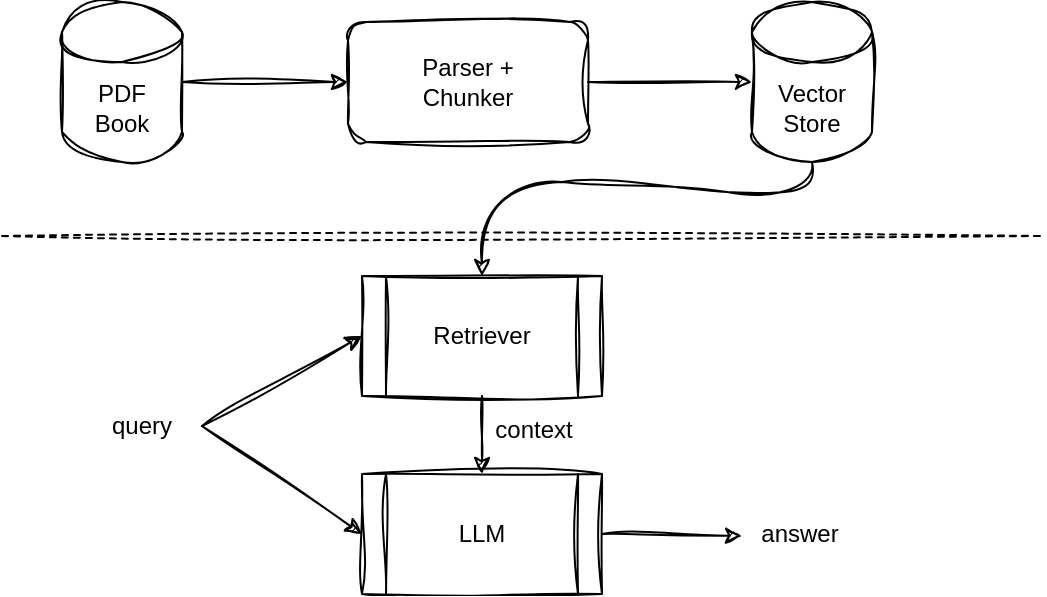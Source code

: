 <mxfile version="23.1.5" type="device">
  <diagram name="Page-1" id="J_lOFOnOOy1mHMemLY42">
    <mxGraphModel dx="634" dy="835" grid="1" gridSize="10" guides="1" tooltips="1" connect="1" arrows="1" fold="1" page="1" pageScale="1" pageWidth="850" pageHeight="1100" math="0" shadow="0">
      <root>
        <mxCell id="0" />
        <mxCell id="1" parent="0" />
        <mxCell id="Y-tkoBsy8Ov81rKW41kc-1" value="PDF&lt;br&gt;Book" style="shape=cylinder3;whiteSpace=wrap;html=1;boundedLbl=1;backgroundOutline=1;size=15;sketch=1;curveFitting=1;jiggle=2;" parent="1" vertex="1">
          <mxGeometry x="80" y="40" width="60" height="80" as="geometry" />
        </mxCell>
        <mxCell id="Y-tkoBsy8Ov81rKW41kc-2" value="Parser +&lt;br&gt;Chunker" style="rounded=1;whiteSpace=wrap;html=1;sketch=1;curveFitting=1;jiggle=2;" parent="1" vertex="1">
          <mxGeometry x="223" y="50" width="120" height="60" as="geometry" />
        </mxCell>
        <mxCell id="Y-tkoBsy8Ov81rKW41kc-3" value="Vector&lt;br&gt;Store" style="shape=cylinder3;whiteSpace=wrap;html=1;boundedLbl=1;backgroundOutline=1;size=15;sketch=1;curveFitting=1;jiggle=2;" parent="1" vertex="1">
          <mxGeometry x="425" y="40" width="60" height="80" as="geometry" />
        </mxCell>
        <mxCell id="Y-tkoBsy8Ov81rKW41kc-5" value="" style="endArrow=classic;html=1;rounded=0;exitX=1;exitY=0.5;exitDx=0;exitDy=0;exitPerimeter=0;entryX=0;entryY=0.5;entryDx=0;entryDy=0;sketch=1;curveFitting=1;jiggle=2;" parent="1" source="Y-tkoBsy8Ov81rKW41kc-1" target="Y-tkoBsy8Ov81rKW41kc-2" edge="1">
          <mxGeometry width="50" height="50" relative="1" as="geometry">
            <mxPoint x="300" y="450" as="sourcePoint" />
            <mxPoint x="350" y="400" as="targetPoint" />
          </mxGeometry>
        </mxCell>
        <mxCell id="Y-tkoBsy8Ov81rKW41kc-6" value="" style="endArrow=classic;html=1;rounded=0;exitX=1;exitY=0.5;exitDx=0;exitDy=0;entryX=0;entryY=0.5;entryDx=0;entryDy=0;entryPerimeter=0;sketch=1;curveFitting=1;jiggle=2;" parent="1" source="Y-tkoBsy8Ov81rKW41kc-2" target="Y-tkoBsy8Ov81rKW41kc-3" edge="1">
          <mxGeometry width="50" height="50" relative="1" as="geometry">
            <mxPoint x="300" y="450" as="sourcePoint" />
            <mxPoint x="350" y="400" as="targetPoint" />
          </mxGeometry>
        </mxCell>
        <mxCell id="Y-tkoBsy8Ov81rKW41kc-7" value="LLM" style="shape=process;whiteSpace=wrap;html=1;backgroundOutline=1;sketch=1;curveFitting=1;jiggle=2;" parent="1" vertex="1">
          <mxGeometry x="230" y="276" width="120" height="60" as="geometry" />
        </mxCell>
        <mxCell id="Y-tkoBsy8Ov81rKW41kc-9" value="Retriever" style="shape=process;whiteSpace=wrap;html=1;backgroundOutline=1;sketch=1;curveFitting=1;jiggle=2;" parent="1" vertex="1">
          <mxGeometry x="230" y="177" width="120" height="60" as="geometry" />
        </mxCell>
        <mxCell id="Y-tkoBsy8Ov81rKW41kc-12" value="query" style="text;html=1;strokeColor=none;fillColor=none;align=center;verticalAlign=middle;whiteSpace=wrap;rounded=0;sketch=1;curveFitting=1;jiggle=2;" parent="1" vertex="1">
          <mxGeometry x="90" y="237" width="60" height="30" as="geometry" />
        </mxCell>
        <mxCell id="Y-tkoBsy8Ov81rKW41kc-13" value="" style="endArrow=classic;html=1;rounded=0;exitX=1;exitY=0.5;exitDx=0;exitDy=0;entryX=0;entryY=0.5;entryDx=0;entryDy=0;sketch=1;curveFitting=1;jiggle=2;" parent="1" source="Y-tkoBsy8Ov81rKW41kc-12" target="Y-tkoBsy8Ov81rKW41kc-9" edge="1">
          <mxGeometry width="50" height="50" relative="1" as="geometry">
            <mxPoint x="300" y="477" as="sourcePoint" />
            <mxPoint x="350" y="427" as="targetPoint" />
          </mxGeometry>
        </mxCell>
        <mxCell id="Y-tkoBsy8Ov81rKW41kc-14" value="" style="endArrow=classic;html=1;rounded=0;exitX=1;exitY=0.5;exitDx=0;exitDy=0;entryX=0;entryY=0.5;entryDx=0;entryDy=0;sketch=1;curveFitting=1;jiggle=2;" parent="1" source="Y-tkoBsy8Ov81rKW41kc-12" target="Y-tkoBsy8Ov81rKW41kc-7" edge="1">
          <mxGeometry width="50" height="50" relative="1" as="geometry">
            <mxPoint x="300" y="487" as="sourcePoint" />
            <mxPoint x="350" y="437" as="targetPoint" />
          </mxGeometry>
        </mxCell>
        <mxCell id="Y-tkoBsy8Ov81rKW41kc-15" value="" style="endArrow=classic;html=1;rounded=0;exitX=0.5;exitY=1;exitDx=0;exitDy=0;entryX=0.5;entryY=0;entryDx=0;entryDy=0;sketch=1;curveFitting=1;jiggle=2;" parent="1" source="Y-tkoBsy8Ov81rKW41kc-9" target="Y-tkoBsy8Ov81rKW41kc-7" edge="1">
          <mxGeometry width="50" height="50" relative="1" as="geometry">
            <mxPoint x="300" y="487" as="sourcePoint" />
            <mxPoint x="350" y="437" as="targetPoint" />
          </mxGeometry>
        </mxCell>
        <mxCell id="Y-tkoBsy8Ov81rKW41kc-16" value="" style="endArrow=classic;html=1;rounded=0;exitX=1;exitY=0.5;exitDx=0;exitDy=0;sketch=1;curveFitting=1;jiggle=2;" parent="1" source="Y-tkoBsy8Ov81rKW41kc-7" edge="1">
          <mxGeometry width="50" height="50" relative="1" as="geometry">
            <mxPoint x="300" y="487" as="sourcePoint" />
            <mxPoint x="420" y="307" as="targetPoint" />
          </mxGeometry>
        </mxCell>
        <mxCell id="Y-tkoBsy8Ov81rKW41kc-17" value="answer" style="text;html=1;strokeColor=none;fillColor=none;align=center;verticalAlign=middle;whiteSpace=wrap;rounded=0;sketch=1;curveFitting=1;jiggle=2;" parent="1" vertex="1">
          <mxGeometry x="419" y="291" width="60" height="30" as="geometry" />
        </mxCell>
        <mxCell id="Y-tkoBsy8Ov81rKW41kc-18" value="" style="endArrow=none;dashed=1;html=1;rounded=0;sketch=1;curveFitting=1;jiggle=2;" parent="1" edge="1">
          <mxGeometry width="50" height="50" relative="1" as="geometry">
            <mxPoint x="50" y="157" as="sourcePoint" />
            <mxPoint x="570" y="157" as="targetPoint" />
          </mxGeometry>
        </mxCell>
        <mxCell id="edaYNtAf_tg_I2Gdznjy-1" value="" style="curved=1;endArrow=classic;html=1;rounded=0;exitX=0.5;exitY=1;exitDx=0;exitDy=0;exitPerimeter=0;entryX=0.5;entryY=0;entryDx=0;entryDy=0;sketch=1;curveFitting=1;jiggle=2;" edge="1" parent="1" source="Y-tkoBsy8Ov81rKW41kc-3" target="Y-tkoBsy8Ov81rKW41kc-9">
          <mxGeometry width="50" height="50" relative="1" as="geometry">
            <mxPoint x="300" y="450" as="sourcePoint" />
            <mxPoint x="350" y="400" as="targetPoint" />
            <Array as="points">
              <mxPoint x="455" y="140" />
              <mxPoint x="370" y="130" />
              <mxPoint x="290" y="130" />
            </Array>
          </mxGeometry>
        </mxCell>
        <mxCell id="edaYNtAf_tg_I2Gdznjy-2" value="context" style="text;html=1;align=center;verticalAlign=middle;whiteSpace=wrap;rounded=0;" vertex="1" parent="1">
          <mxGeometry x="286" y="239" width="60" height="30" as="geometry" />
        </mxCell>
      </root>
    </mxGraphModel>
  </diagram>
</mxfile>
